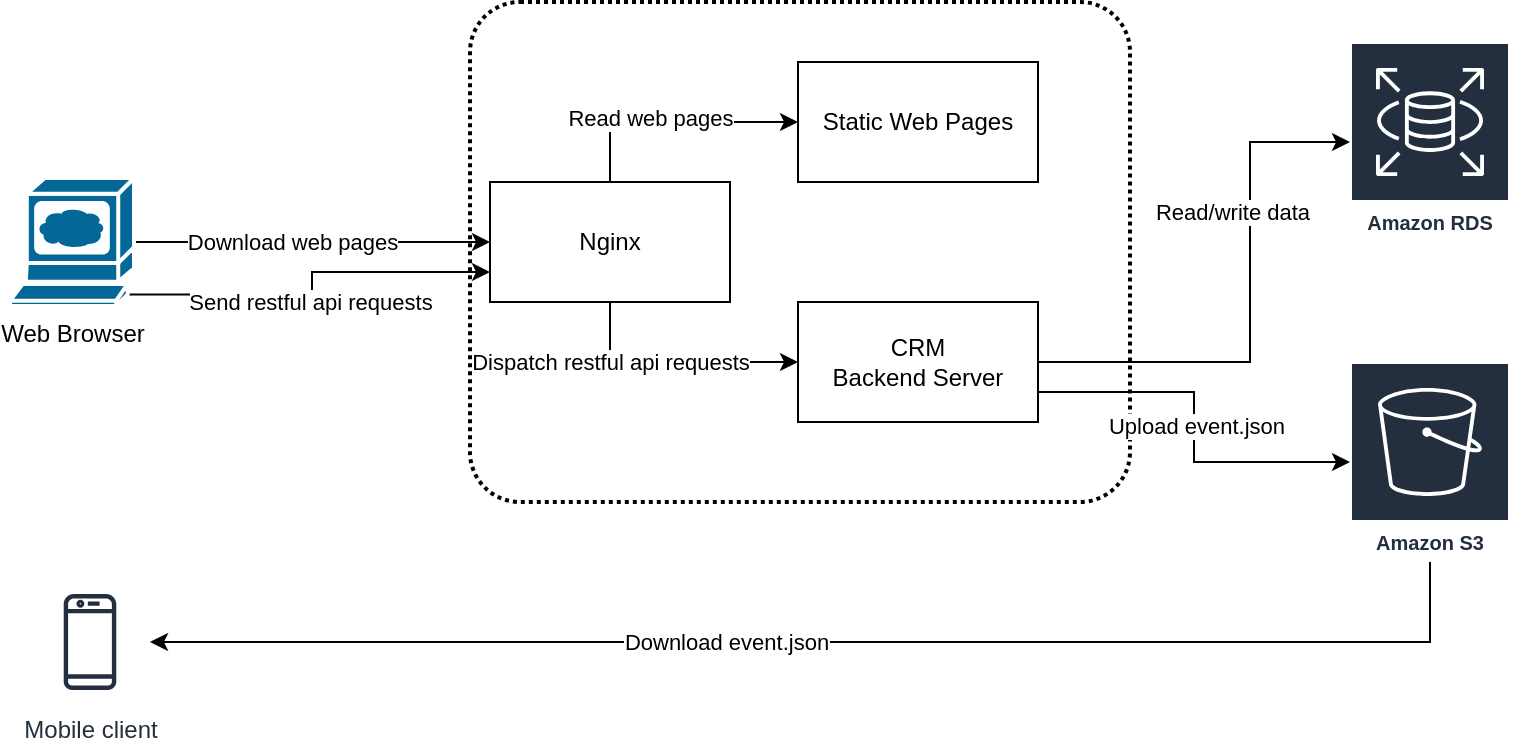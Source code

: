 <mxfile version="20.8.13" type="github" pages="2">
  <diagram name="BE架构" id="JglvXAm2kmOWLRLsfkI9">
    <mxGraphModel dx="1434" dy="742" grid="1" gridSize="10" guides="1" tooltips="1" connect="1" arrows="1" fold="1" page="1" pageScale="1" pageWidth="827" pageHeight="1169" math="0" shadow="0">
      <root>
        <mxCell id="0" />
        <mxCell id="1" parent="0" />
        <mxCell id="xKY7nRnzKIO3sX-Rf7oE-12" style="edgeStyle=orthogonalEdgeStyle;rounded=0;orthogonalLoop=1;jettySize=auto;html=1;exitX=1;exitY=0.5;exitDx=0;exitDy=0;exitPerimeter=0;entryX=0;entryY=0.5;entryDx=0;entryDy=0;" edge="1" parent="1" source="xKY7nRnzKIO3sX-Rf7oE-2" target="xKY7nRnzKIO3sX-Rf7oE-5">
          <mxGeometry relative="1" as="geometry" />
        </mxCell>
        <mxCell id="xKY7nRnzKIO3sX-Rf7oE-16" value="Download web pages" style="edgeLabel;html=1;align=center;verticalAlign=middle;resizable=0;points=[];" vertex="1" connectable="0" parent="xKY7nRnzKIO3sX-Rf7oE-12">
          <mxGeometry x="-0.378" relative="1" as="geometry">
            <mxPoint x="23" as="offset" />
          </mxGeometry>
        </mxCell>
        <mxCell id="xKY7nRnzKIO3sX-Rf7oE-15" style="edgeStyle=orthogonalEdgeStyle;rounded=0;orthogonalLoop=1;jettySize=auto;html=1;exitX=0.95;exitY=0.91;exitDx=0;exitDy=0;exitPerimeter=0;entryX=0;entryY=0.75;entryDx=0;entryDy=0;" edge="1" parent="1" source="xKY7nRnzKIO3sX-Rf7oE-2" target="xKY7nRnzKIO3sX-Rf7oE-5">
          <mxGeometry relative="1" as="geometry" />
        </mxCell>
        <mxCell id="xKY7nRnzKIO3sX-Rf7oE-17" value="Send restful api requests" style="edgeLabel;html=1;align=center;verticalAlign=middle;resizable=0;points=[];" vertex="1" connectable="0" parent="xKY7nRnzKIO3sX-Rf7oE-15">
          <mxGeometry x="-0.427" relative="1" as="geometry">
            <mxPoint x="36" y="4" as="offset" />
          </mxGeometry>
        </mxCell>
        <mxCell id="xKY7nRnzKIO3sX-Rf7oE-2" value="Web Browser" style="shape=mxgraph.cisco.computers_and_peripherals.web_browser;html=1;pointerEvents=1;dashed=0;fillColor=#036897;strokeColor=#ffffff;strokeWidth=2;verticalLabelPosition=bottom;verticalAlign=top;align=center;outlineConnect=0;" vertex="1" parent="1">
          <mxGeometry x="20" y="138" width="62" height="64" as="geometry" />
        </mxCell>
        <mxCell id="xKY7nRnzKIO3sX-Rf7oE-4" value="" style="rounded=1;arcSize=10;dashed=1;fillColor=none;gradientColor=none;dashPattern=1 1;strokeWidth=2;" vertex="1" parent="1">
          <mxGeometry x="250" y="50" width="330" height="250" as="geometry" />
        </mxCell>
        <mxCell id="xKY7nRnzKIO3sX-Rf7oE-13" style="edgeStyle=orthogonalEdgeStyle;rounded=0;orthogonalLoop=1;jettySize=auto;html=1;exitX=0.5;exitY=0;exitDx=0;exitDy=0;" edge="1" parent="1" source="xKY7nRnzKIO3sX-Rf7oE-5" target="xKY7nRnzKIO3sX-Rf7oE-7">
          <mxGeometry relative="1" as="geometry" />
        </mxCell>
        <mxCell id="xKY7nRnzKIO3sX-Rf7oE-18" value="Read web pages" style="edgeLabel;html=1;align=center;verticalAlign=middle;resizable=0;points=[];" vertex="1" connectable="0" parent="xKY7nRnzKIO3sX-Rf7oE-13">
          <mxGeometry x="0.161" y="2" relative="1" as="geometry">
            <mxPoint x="-22" as="offset" />
          </mxGeometry>
        </mxCell>
        <mxCell id="xKY7nRnzKIO3sX-Rf7oE-14" style="edgeStyle=orthogonalEdgeStyle;rounded=0;orthogonalLoop=1;jettySize=auto;html=1;exitX=0.5;exitY=1;exitDx=0;exitDy=0;" edge="1" parent="1" source="xKY7nRnzKIO3sX-Rf7oE-5" target="xKY7nRnzKIO3sX-Rf7oE-8">
          <mxGeometry relative="1" as="geometry" />
        </mxCell>
        <mxCell id="xKY7nRnzKIO3sX-Rf7oE-19" value="Dispatch restful api requests" style="edgeLabel;html=1;align=center;verticalAlign=middle;resizable=0;points=[];" vertex="1" connectable="0" parent="xKY7nRnzKIO3sX-Rf7oE-14">
          <mxGeometry x="-0.016" y="1" relative="1" as="geometry">
            <mxPoint x="-31" y="1" as="offset" />
          </mxGeometry>
        </mxCell>
        <mxCell id="xKY7nRnzKIO3sX-Rf7oE-5" value="Nginx" style="rounded=0;whiteSpace=wrap;html=1;" vertex="1" parent="1">
          <mxGeometry x="260" y="140" width="120" height="60" as="geometry" />
        </mxCell>
        <mxCell id="xKY7nRnzKIO3sX-Rf7oE-7" value="Static Web Pages" style="rounded=0;whiteSpace=wrap;html=1;" vertex="1" parent="1">
          <mxGeometry x="414" y="80" width="120" height="60" as="geometry" />
        </mxCell>
        <mxCell id="xKY7nRnzKIO3sX-Rf7oE-11" style="edgeStyle=orthogonalEdgeStyle;rounded=0;orthogonalLoop=1;jettySize=auto;html=1;exitX=1;exitY=0.5;exitDx=0;exitDy=0;" edge="1" parent="1" source="xKY7nRnzKIO3sX-Rf7oE-8" target="xKY7nRnzKIO3sX-Rf7oE-10">
          <mxGeometry relative="1" as="geometry">
            <Array as="points">
              <mxPoint x="640" y="230" />
              <mxPoint x="640" y="120" />
            </Array>
          </mxGeometry>
        </mxCell>
        <mxCell id="xKY7nRnzKIO3sX-Rf7oE-20" value="Read/write data" style="edgeLabel;html=1;align=center;verticalAlign=middle;resizable=0;points=[];" vertex="1" connectable="0" parent="xKY7nRnzKIO3sX-Rf7oE-11">
          <mxGeometry x="0.452" relative="1" as="geometry">
            <mxPoint x="-9" y="12" as="offset" />
          </mxGeometry>
        </mxCell>
        <mxCell id="xKY7nRnzKIO3sX-Rf7oE-22" style="edgeStyle=orthogonalEdgeStyle;rounded=0;orthogonalLoop=1;jettySize=auto;html=1;exitX=1;exitY=0.75;exitDx=0;exitDy=0;" edge="1" parent="1" source="xKY7nRnzKIO3sX-Rf7oE-8" target="xKY7nRnzKIO3sX-Rf7oE-21">
          <mxGeometry relative="1" as="geometry" />
        </mxCell>
        <mxCell id="xKY7nRnzKIO3sX-Rf7oE-23" value="Upload event.json" style="edgeLabel;html=1;align=center;verticalAlign=middle;resizable=0;points=[];" vertex="1" connectable="0" parent="xKY7nRnzKIO3sX-Rf7oE-22">
          <mxGeometry x="-0.005" y="1" relative="1" as="geometry">
            <mxPoint as="offset" />
          </mxGeometry>
        </mxCell>
        <mxCell id="xKY7nRnzKIO3sX-Rf7oE-30" style="edgeStyle=orthogonalEdgeStyle;rounded=0;orthogonalLoop=1;jettySize=auto;html=1;" edge="1" parent="1" source="xKY7nRnzKIO3sX-Rf7oE-21" target="xKY7nRnzKIO3sX-Rf7oE-26">
          <mxGeometry relative="1" as="geometry">
            <Array as="points">
              <mxPoint x="730" y="370" />
            </Array>
          </mxGeometry>
        </mxCell>
        <mxCell id="xKY7nRnzKIO3sX-Rf7oE-31" value="Download event.json" style="edgeLabel;html=1;align=center;verticalAlign=middle;resizable=0;points=[];" vertex="1" connectable="0" parent="xKY7nRnzKIO3sX-Rf7oE-30">
          <mxGeometry x="0.153" relative="1" as="geometry">
            <mxPoint as="offset" />
          </mxGeometry>
        </mxCell>
        <mxCell id="xKY7nRnzKIO3sX-Rf7oE-8" value="CRM &lt;br&gt;Backend Server" style="rounded=0;whiteSpace=wrap;html=1;" vertex="1" parent="1">
          <mxGeometry x="414" y="200" width="120" height="60" as="geometry" />
        </mxCell>
        <mxCell id="xKY7nRnzKIO3sX-Rf7oE-10" value="Amazon RDS" style="sketch=0;outlineConnect=0;fontColor=#232F3E;gradientColor=none;strokeColor=#ffffff;fillColor=#232F3E;dashed=0;verticalLabelPosition=middle;verticalAlign=bottom;align=center;html=1;whiteSpace=wrap;fontSize=10;fontStyle=1;spacing=3;shape=mxgraph.aws4.productIcon;prIcon=mxgraph.aws4.rds;" vertex="1" parent="1">
          <mxGeometry x="690" y="70" width="80" height="100" as="geometry" />
        </mxCell>
        <mxCell id="xKY7nRnzKIO3sX-Rf7oE-21" value="Amazon S3" style="sketch=0;outlineConnect=0;fontColor=#232F3E;gradientColor=none;strokeColor=#ffffff;fillColor=#232F3E;dashed=0;verticalLabelPosition=middle;verticalAlign=bottom;align=center;html=1;whiteSpace=wrap;fontSize=10;fontStyle=1;spacing=3;shape=mxgraph.aws4.productIcon;prIcon=mxgraph.aws4.s3;" vertex="1" parent="1">
          <mxGeometry x="690" y="230" width="80" height="100" as="geometry" />
        </mxCell>
        <mxCell id="xKY7nRnzKIO3sX-Rf7oE-26" value="Mobile client" style="sketch=0;outlineConnect=0;fontColor=#232F3E;gradientColor=none;strokeColor=#232F3E;fillColor=#ffffff;dashed=0;verticalLabelPosition=bottom;verticalAlign=top;align=center;html=1;fontSize=12;fontStyle=0;aspect=fixed;shape=mxgraph.aws4.resourceIcon;resIcon=mxgraph.aws4.mobile_client;" vertex="1" parent="1">
          <mxGeometry x="30" y="340" width="60" height="60" as="geometry" />
        </mxCell>
      </root>
    </mxGraphModel>
  </diagram>
  <diagram id="KDaSZyXw8kcEoC2eMrxy" name="Liveops events架构">
    <mxGraphModel dx="1434" dy="742" grid="1" gridSize="10" guides="1" tooltips="1" connect="1" arrows="1" fold="1" page="1" pageScale="1" pageWidth="827" pageHeight="1169" math="0" shadow="0">
      <root>
        <mxCell id="0" />
        <mxCell id="1" parent="0" />
        <mxCell id="nezkfCOP_LTza_80z3Ge-13" value="" style="edgeStyle=orthogonalEdgeStyle;rounded=0;orthogonalLoop=1;jettySize=auto;html=1;entryX=0;entryY=0.5;entryDx=0;entryDy=0;entryPerimeter=0;" edge="1" parent="1" source="aDhl2GABUGIeOFY-O_aD-1" target="nezkfCOP_LTza_80z3Ge-6">
          <mxGeometry relative="1" as="geometry">
            <mxPoint x="81" y="296" as="targetPoint" />
            <Array as="points">
              <mxPoint x="110" y="139" />
              <mxPoint x="110" y="139" />
            </Array>
          </mxGeometry>
        </mxCell>
        <mxCell id="nezkfCOP_LTza_80z3Ge-17" value="call events api" style="edgeLabel;html=1;align=center;verticalAlign=middle;resizable=0;points=[];" vertex="1" connectable="0" parent="nezkfCOP_LTza_80z3Ge-13">
          <mxGeometry x="-0.114" relative="1" as="geometry">
            <mxPoint as="offset" />
          </mxGeometry>
        </mxCell>
        <mxCell id="aDhl2GABUGIeOFY-O_aD-1" value="Web Browser" style="shape=mxgraph.cisco.computers_and_peripherals.web_browser;html=1;pointerEvents=1;dashed=0;fillColor=#036897;strokeColor=#ffffff;strokeWidth=2;verticalLabelPosition=bottom;verticalAlign=top;align=center;outlineConnect=0;" vertex="1" parent="1">
          <mxGeometry x="48" y="114" width="62" height="64" as="geometry" />
        </mxCell>
        <mxCell id="aDhl2GABUGIeOFY-O_aD-2" value="Mobile client" style="sketch=0;outlineConnect=0;fontColor=#232F3E;gradientColor=none;strokeColor=#232F3E;fillColor=#ffffff;dashed=0;verticalLabelPosition=bottom;verticalAlign=top;align=center;html=1;fontSize=12;fontStyle=0;aspect=fixed;shape=mxgraph.aws4.resourceIcon;resIcon=mxgraph.aws4.mobile_client;" vertex="1" parent="1">
          <mxGeometry x="50" y="380" width="60" height="60" as="geometry" />
        </mxCell>
        <mxCell id="nezkfCOP_LTza_80z3Ge-2" value="Region" style="sketch=0;outlineConnect=0;gradientColor=none;html=1;whiteSpace=wrap;fontSize=12;fontStyle=0;shape=mxgraph.aws4.group;grIcon=mxgraph.aws4.group_region;strokeColor=#879196;fillColor=none;verticalAlign=top;align=left;spacingLeft=30;fontColor=#879196;dashed=1;" vertex="1" parent="1">
          <mxGeometry x="230" y="70" width="570" height="390" as="geometry" />
        </mxCell>
        <mxCell id="nezkfCOP_LTza_80z3Ge-10" value="" style="edgeStyle=orthogonalEdgeStyle;rounded=0;orthogonalLoop=1;jettySize=auto;html=1;entryX=0.968;entryY=0.813;entryDx=0;entryDy=0;entryPerimeter=0;" edge="1" parent="1" source="nezkfCOP_LTza_80z3Ge-25" target="aDhl2GABUGIeOFY-O_aD-1">
          <mxGeometry relative="1" as="geometry">
            <mxPoint x="296.75" y="167.5" as="targetPoint" />
            <Array as="points">
              <mxPoint x="298" y="287" />
              <mxPoint x="190" y="287" />
              <mxPoint x="190" y="166" />
            </Array>
          </mxGeometry>
        </mxCell>
        <mxCell id="nezkfCOP_LTza_80z3Ge-11" value="Download web pages" style="edgeLabel;html=1;align=center;verticalAlign=middle;resizable=0;points=[];" vertex="1" connectable="0" parent="nezkfCOP_LTza_80z3Ge-10">
          <mxGeometry x="0.315" y="-2" relative="1" as="geometry">
            <mxPoint as="offset" />
          </mxGeometry>
        </mxCell>
        <mxCell id="nezkfCOP_LTza_80z3Ge-15" value="" style="edgeStyle=orthogonalEdgeStyle;rounded=0;orthogonalLoop=1;jettySize=auto;html=1;" edge="1" parent="1" source="nezkfCOP_LTza_80z3Ge-25" target="aDhl2GABUGIeOFY-O_aD-2">
          <mxGeometry relative="1" as="geometry">
            <mxPoint x="438.3" y="413" as="targetPoint" />
            <Array as="points">
              <mxPoint x="298" y="420" />
            </Array>
          </mxGeometry>
        </mxCell>
        <mxCell id="nezkfCOP_LTza_80z3Ge-16" value="Dowload event.json" style="edgeLabel;html=1;align=center;verticalAlign=middle;resizable=0;points=[];" vertex="1" connectable="0" parent="nezkfCOP_LTza_80z3Ge-15">
          <mxGeometry x="0.502" relative="1" as="geometry">
            <mxPoint y="-33" as="offset" />
          </mxGeometry>
        </mxCell>
        <mxCell id="nezkfCOP_LTza_80z3Ge-26" value="" style="edgeStyle=orthogonalEdgeStyle;rounded=0;orthogonalLoop=1;jettySize=auto;html=1;startArrow=classic;startFill=1;endArrow=none;endFill=0;" edge="1" parent="1" source="nezkfCOP_LTza_80z3Ge-5" target="nezkfCOP_LTza_80z3Ge-25">
          <mxGeometry relative="1" as="geometry" />
        </mxCell>
        <mxCell id="nezkfCOP_LTza_80z3Ge-27" value="Fetching" style="edgeLabel;html=1;align=center;verticalAlign=middle;resizable=0;points=[];" vertex="1" connectable="0" parent="nezkfCOP_LTza_80z3Ge-26">
          <mxGeometry x="-0.174" relative="1" as="geometry">
            <mxPoint x="-8" as="offset" />
          </mxGeometry>
        </mxCell>
        <mxCell id="nezkfCOP_LTza_80z3Ge-5" value="&lt;b&gt;AWS S3&lt;/b&gt;&lt;br&gt;Hosting the static web pages&lt;br&gt;and event.json" style="outlineConnect=0;dashed=0;verticalLabelPosition=bottom;verticalAlign=top;align=center;html=1;shape=mxgraph.aws3.s3;fillColor=#E05243;gradientColor=none;" vertex="1" parent="1">
          <mxGeometry x="414" y="300" width="76.5" height="93" as="geometry" />
        </mxCell>
        <mxCell id="nezkfCOP_LTza_80z3Ge-18" value="" style="edgeStyle=orthogonalEdgeStyle;rounded=0;orthogonalLoop=1;jettySize=auto;html=1;" edge="1" parent="1" source="nezkfCOP_LTza_80z3Ge-6" target="nezkfCOP_LTza_80z3Ge-7">
          <mxGeometry relative="1" as="geometry" />
        </mxCell>
        <mxCell id="nezkfCOP_LTza_80z3Ge-21" value="call lambda" style="edgeLabel;html=1;align=center;verticalAlign=middle;resizable=0;points=[];" vertex="1" connectable="0" parent="nezkfCOP_LTza_80z3Ge-18">
          <mxGeometry x="-0.217" y="-2" relative="1" as="geometry">
            <mxPoint x="6" y="-21" as="offset" />
          </mxGeometry>
        </mxCell>
        <mxCell id="nezkfCOP_LTza_80z3Ge-6" value="&lt;b&gt;API Gateway&lt;/b&gt;" style="sketch=0;points=[[0,0,0],[0.25,0,0],[0.5,0,0],[0.75,0,0],[1,0,0],[0,1,0],[0.25,1,0],[0.5,1,0],[0.75,1,0],[1,1,0],[0,0.25,0],[0,0.5,0],[0,0.75,0],[1,0.25,0],[1,0.5,0],[1,0.75,0]];outlineConnect=0;fontColor=#232F3E;gradientColor=#945DF2;gradientDirection=north;fillColor=#5A30B5;strokeColor=#ffffff;dashed=0;verticalLabelPosition=bottom;verticalAlign=top;align=center;html=1;fontSize=12;fontStyle=0;aspect=fixed;shape=mxgraph.aws4.resourceIcon;resIcon=mxgraph.aws4.api_gateway;" vertex="1" parent="1">
          <mxGeometry x="350" y="100" width="78" height="78" as="geometry" />
        </mxCell>
        <mxCell id="nezkfCOP_LTza_80z3Ge-20" value="" style="edgeStyle=orthogonalEdgeStyle;rounded=0;orthogonalLoop=1;jettySize=auto;html=1;" edge="1" parent="1" source="nezkfCOP_LTza_80z3Ge-7" target="nezkfCOP_LTza_80z3Ge-19">
          <mxGeometry relative="1" as="geometry" />
        </mxCell>
        <mxCell id="nezkfCOP_LTza_80z3Ge-22" value="save events" style="edgeLabel;html=1;align=center;verticalAlign=middle;resizable=0;points=[];" vertex="1" connectable="0" parent="nezkfCOP_LTza_80z3Ge-20">
          <mxGeometry x="-0.268" y="-4" relative="1" as="geometry">
            <mxPoint x="12" y="-23" as="offset" />
          </mxGeometry>
        </mxCell>
        <mxCell id="nezkfCOP_LTza_80z3Ge-23" style="edgeStyle=orthogonalEdgeStyle;rounded=0;orthogonalLoop=1;jettySize=auto;html=1;exitX=0.5;exitY=1;exitDx=0;exitDy=0;exitPerimeter=0;entryX=1;entryY=0.5;entryDx=0;entryDy=0;entryPerimeter=0;" edge="1" parent="1" source="nezkfCOP_LTza_80z3Ge-7" target="nezkfCOP_LTza_80z3Ge-5">
          <mxGeometry relative="1" as="geometry">
            <Array as="points">
              <mxPoint x="559" y="347" />
              <mxPoint x="497" y="347" />
            </Array>
          </mxGeometry>
        </mxCell>
        <mxCell id="nezkfCOP_LTza_80z3Ge-24" value="Save event.json" style="edgeLabel;html=1;align=center;verticalAlign=middle;resizable=0;points=[];" vertex="1" connectable="0" parent="nezkfCOP_LTza_80z3Ge-23">
          <mxGeometry x="0.095" relative="1" as="geometry">
            <mxPoint as="offset" />
          </mxGeometry>
        </mxCell>
        <mxCell id="nezkfCOP_LTza_80z3Ge-7" value="&lt;b&gt;Lambda&lt;/b&gt;&lt;br&gt;Process restful api requests&lt;br&gt;and send responses &lt;br&gt;with the CORS header&amp;nbsp;" style="sketch=0;points=[[0,0,0],[0.25,0,0],[0.5,0,0],[0.75,0,0],[1,0,0],[0,1,0],[0.25,1,0],[0.5,1,0],[0.75,1,0],[1,1,0],[0,0.25,0],[0,0.5,0],[0,0.75,0],[1,0.25,0],[1,0.5,0],[1,0.75,0]];outlineConnect=0;fontColor=#232F3E;gradientColor=#F78E04;gradientDirection=north;fillColor=#D05C17;strokeColor=#ffffff;dashed=0;verticalLabelPosition=bottom;verticalAlign=top;align=center;html=1;fontSize=12;fontStyle=0;aspect=fixed;shape=mxgraph.aws4.resourceIcon;resIcon=mxgraph.aws4.lambda;" vertex="1" parent="1">
          <mxGeometry x="520" y="100" width="78" height="78" as="geometry" />
        </mxCell>
        <mxCell id="nezkfCOP_LTza_80z3Ge-19" value="&lt;b&gt;DynamoDB&lt;/b&gt;" style="sketch=0;points=[[0,0,0],[0.25,0,0],[0.5,0,0],[0.75,0,0],[1,0,0],[0,1,0],[0.25,1,0],[0.5,1,0],[0.75,1,0],[1,1,0],[0,0.25,0],[0,0.5,0],[0,0.75,0],[1,0.25,0],[1,0.5,0],[1,0.75,0]];outlineConnect=0;fontColor=#232F3E;gradientColor=#4D72F3;gradientDirection=north;fillColor=#3334B9;strokeColor=#ffffff;dashed=0;verticalLabelPosition=bottom;verticalAlign=top;align=center;html=1;fontSize=12;fontStyle=0;aspect=fixed;shape=mxgraph.aws4.resourceIcon;resIcon=mxgraph.aws4.dynamodb;" vertex="1" parent="1">
          <mxGeometry x="680" y="100" width="78" height="78" as="geometry" />
        </mxCell>
        <mxCell id="nezkfCOP_LTza_80z3Ge-25" value="&lt;b&gt;Cloudfront&lt;/b&gt;&lt;br&gt;CDN" style="outlineConnect=0;dashed=0;verticalLabelPosition=bottom;verticalAlign=top;align=center;html=1;shape=mxgraph.aws3.cloudfront;fillColor=#F58536;gradientColor=none;" vertex="1" parent="1">
          <mxGeometry x="250" y="300" width="76.5" height="93" as="geometry" />
        </mxCell>
      </root>
    </mxGraphModel>
  </diagram>
</mxfile>
